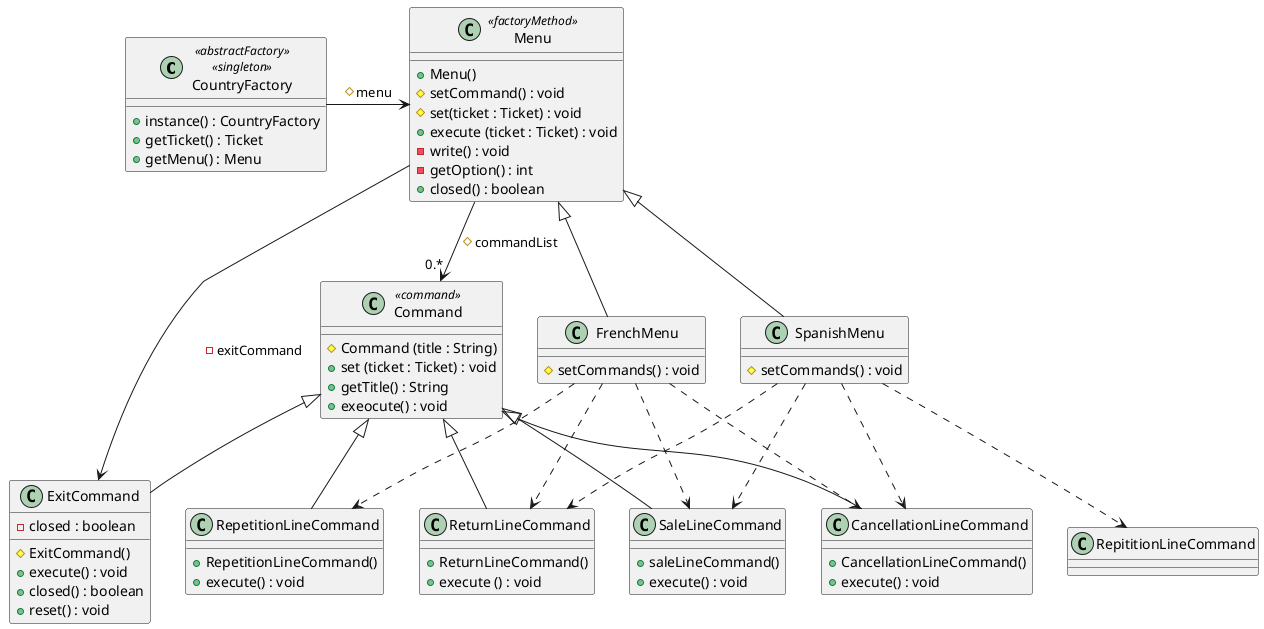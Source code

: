 @startuml templateMethod

class CountryFactory <<abstractFactory>> <<singleton>> {
+ instance() : CountryFactory
+ getTicket() : Ticket
+ getMenu() : Menu
}

class Menu <<factoryMethod>> {
+ Menu()
# setCommand() : void
# set(ticket : Ticket) : void
+ execute (ticket : Ticket) : void
- write() : void
- getOption() : int
+ closed() : boolean
}

class Command <<command>> {
# Command (title : String)
+ set (ticket : Ticket) : void
+ getTitle() : String
+ exeocute() : void
}

class SpanishMenu {
# setCommands() : void
}

class FrenchMenu {
# setCommands() : void
}

class ExitCommand {
- closed : boolean
# ExitCommand()
+ execute() : void
+ closed() : boolean
+ reset() : void
}

class SaleLineCommand {
+ saleLineCommand()
+ execute() : void
}

class CancellationLineCommand {
+ CancellationLineCommand()
+ execute() : void
}

class RepetitionLineCommand {
+ RepetitionLineCommand()
+ execute() : void
}

class ReturnLineCommand {
+ ReturnLineCommand()
+ execute () : void
}

CountryFactory -right-> Menu : #menu
Menu -right-> "0.*" Command :#commandList
Menu -down-> ExitCommand : - exitCommand
Menu <|-down- SpanishMenu
Menu <|-down- FrenchMenu
Command <|-down- ExitCommand
Command <|-down- SaleLineCommand
Command <|-down- RepetitionLineCommand
Command <|-down- CancellationLineCommand
Command <|-down- ReturnLineCommand
SpanishMenu ..> SaleLineCommand
SpanishMenu ..> RepititionLineCommand
SpanishMenu ..> CancellationLineCommand
SpanishMenu ..> ReturnLineCommand
FrenchMenu ..> SaleLineCommand
FrenchMenu ..> RepetitionLineCommand
FrenchMenu ..> CancellationLineCommand
FrenchMenu ..> ReturnLineCommand
@enduml